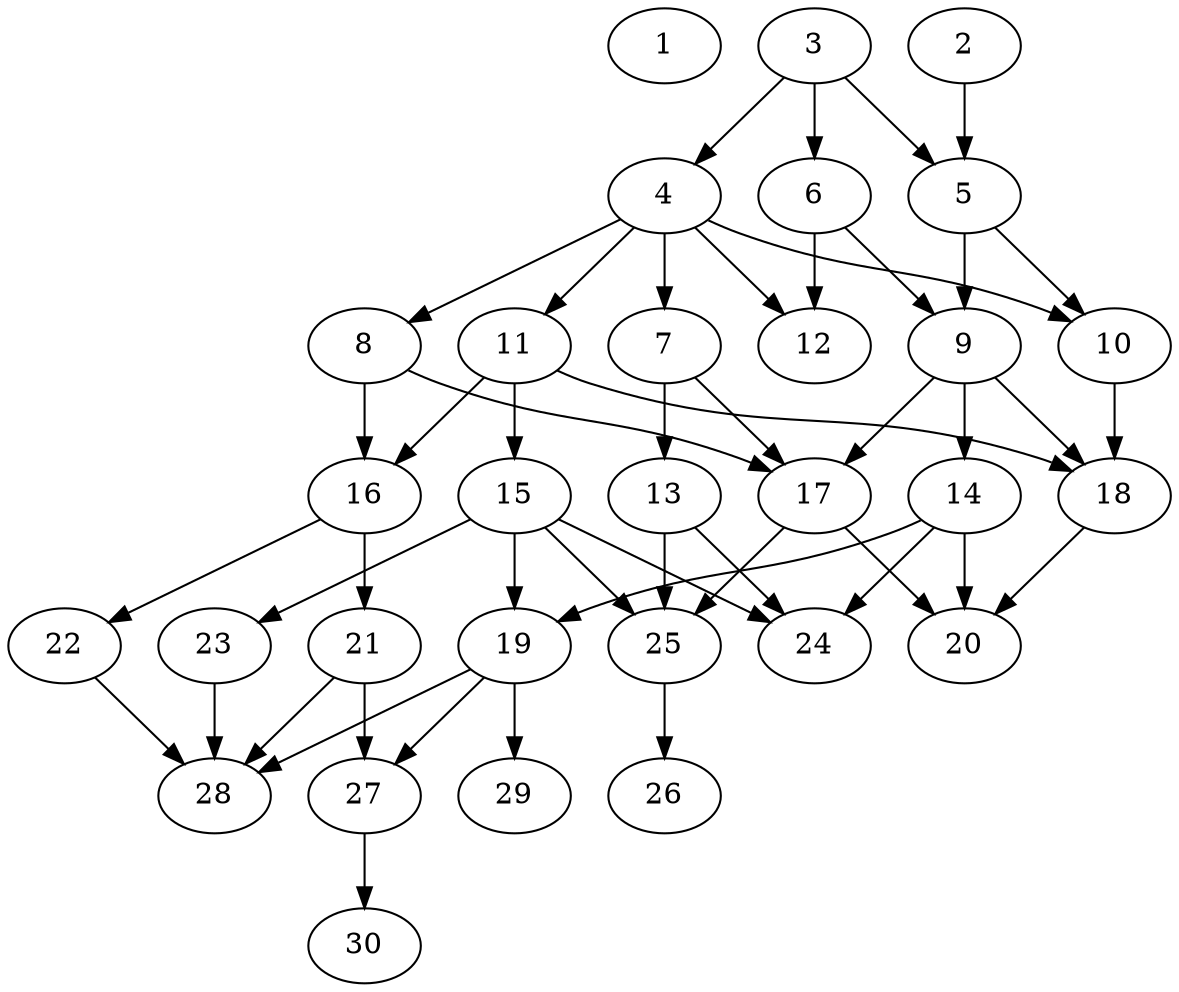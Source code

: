 // DAG automatically generated by daggen at Fri Jul 29 10:40:31 2022
// daggen.exe --dot -n 30 --ccr 0.5 --fat 0.5 --regular 0.5 --density 0.5 -o data\30/random_30_50.gv 
digraph G {
  1 [compute_size="1120312680075", trans_size="592190", result_size="0", ram="15912848",alpha="0.15"]
  2 [compute_size="33127335936", trans_size="534263", result_size="54272", ram="25234688",alpha="0.13"]
  2 -> 5 [size ="54272"]
  3 [compute_size="369102489319", trans_size="803536", result_size="13312", ram="42387824",alpha="0.20"]
  3 -> 4 [size ="13312"]
  3 -> 5 [size ="13312"]
  3 -> 6 [size ="13312"]
  4 [compute_size="299599659008", trans_size="3038", result_size="91136", ram="43106960",alpha="0.13"]
  4 -> 7 [size ="91136"]
  4 -> 8 [size ="91136"]
  4 -> 10 [size ="91136"]
  4 -> 11 [size ="91136"]
  4 -> 12 [size ="91136"]
  5 [compute_size="7108165632", trans_size="615144", result_size="74752", ram="43078448",alpha="0.19"]
  5 -> 9 [size ="74752"]
  5 -> 10 [size ="74752"]
  6 [compute_size="19105947648", trans_size="463196", result_size="13312", ram="19419824",alpha="0.04"]
  6 -> 9 [size ="13312"]
  6 -> 12 [size ="13312"]
  7 [compute_size="1073741824000", trans_size="498266", result_size="1024", ram="15372704",alpha="0.09"]
  7 -> 13 [size ="1024"]
  7 -> 17 [size ="1024"]
  8 [compute_size="18848415744", trans_size="608334", result_size="13312", ram="28657712",alpha="0.19"]
  8 -> 16 [size ="13312"]
  8 -> 17 [size ="13312"]
  9 [compute_size="10944626688", trans_size="571570", result_size="54272", ram="6233024",alpha="0.16"]
  9 -> 14 [size ="54272"]
  9 -> 17 [size ="54272"]
  9 -> 18 [size ="54272"]
  10 [compute_size="134217728000", trans_size="492544", result_size="1024", ram="21344384",alpha="0.17"]
  10 -> 18 [size ="1024"]
  11 [compute_size="202446443678", trans_size="578220", result_size="9216", ram="44236352",alpha="0.08"]
  11 -> 15 [size ="9216"]
  11 -> 16 [size ="9216"]
  11 -> 18 [size ="9216"]
  12 [compute_size="46336311296", trans_size="538706", result_size="0", ram="3880784",alpha="0.02"]
  13 [compute_size="317868995930", trans_size="650661", result_size="1024", ram="6410432",alpha="0.05"]
  13 -> 24 [size ="1024"]
  13 -> 25 [size ="1024"]
  14 [compute_size="68719476736", trans_size="303448", result_size="74752", ram="46973504",alpha="0.19"]
  14 -> 19 [size ="74752"]
  14 -> 20 [size ="74752"]
  14 -> 24 [size ="74752"]
  15 [compute_size="134217728000", trans_size="931858", result_size="1024", ram="18432992",alpha="0.16"]
  15 -> 19 [size ="1024"]
  15 -> 23 [size ="1024"]
  15 -> 24 [size ="1024"]
  15 -> 25 [size ="1024"]
  16 [compute_size="8589934592", trans_size="566487", result_size="70656", ram="7465376",alpha="0.12"]
  16 -> 21 [size ="70656"]
  16 -> 22 [size ="70656"]
  17 [compute_size="368293445632", trans_size="739950", result_size="9216", ram="40255760",alpha="0.12"]
  17 -> 20 [size ="9216"]
  17 -> 25 [size ="9216"]
  18 [compute_size="20688928768", trans_size="266684", result_size="91136", ram="16256576",alpha="0.14"]
  18 -> 20 [size ="91136"]
  19 [compute_size="5746802688", trans_size="583367", result_size="13312", ram="14279744",alpha="0.11"]
  19 -> 27 [size ="13312"]
  19 -> 28 [size ="13312"]
  19 -> 29 [size ="13312"]
  20 [compute_size="28991029248", trans_size="232350", result_size="0", ram="8135408",alpha="0.07"]
  21 [compute_size="37241524224", trans_size="380301", result_size="54272", ram="6722480",alpha="0.15"]
  21 -> 27 [size ="54272"]
  21 -> 28 [size ="54272"]
  22 [compute_size="231928233984", trans_size="1037643", result_size="13312", ram="20946800",alpha="0.13"]
  22 -> 28 [size ="13312"]
  23 [compute_size="23257022464", trans_size="331996", result_size="91136", ram="6448448",alpha="0.17"]
  23 -> 28 [size ="91136"]
  24 [compute_size="196204290083", trans_size="648391", result_size="0", ram="7034528",alpha="0.00"]
  25 [compute_size="1073741824000", trans_size="946915", result_size="1024", ram="5719808",alpha="0.06"]
  25 -> 26 [size ="1024"]
  26 [compute_size="134217728000", trans_size="139257", result_size="0", ram="2040176",alpha="0.06"]
  27 [compute_size="1301870592", trans_size="284427", result_size="29696", ram="27119648",alpha="0.20"]
  27 -> 30 [size ="29696"]
  28 [compute_size="10922713088", trans_size="99392", result_size="0", ram="16844240",alpha="0.20"]
  29 [compute_size="615251968", trans_size="628475", result_size="0", ram="46358912",alpha="0.12"]
  30 [compute_size="1003141783258", trans_size="199486", result_size="0", ram="30575936",alpha="0.13"]
}
